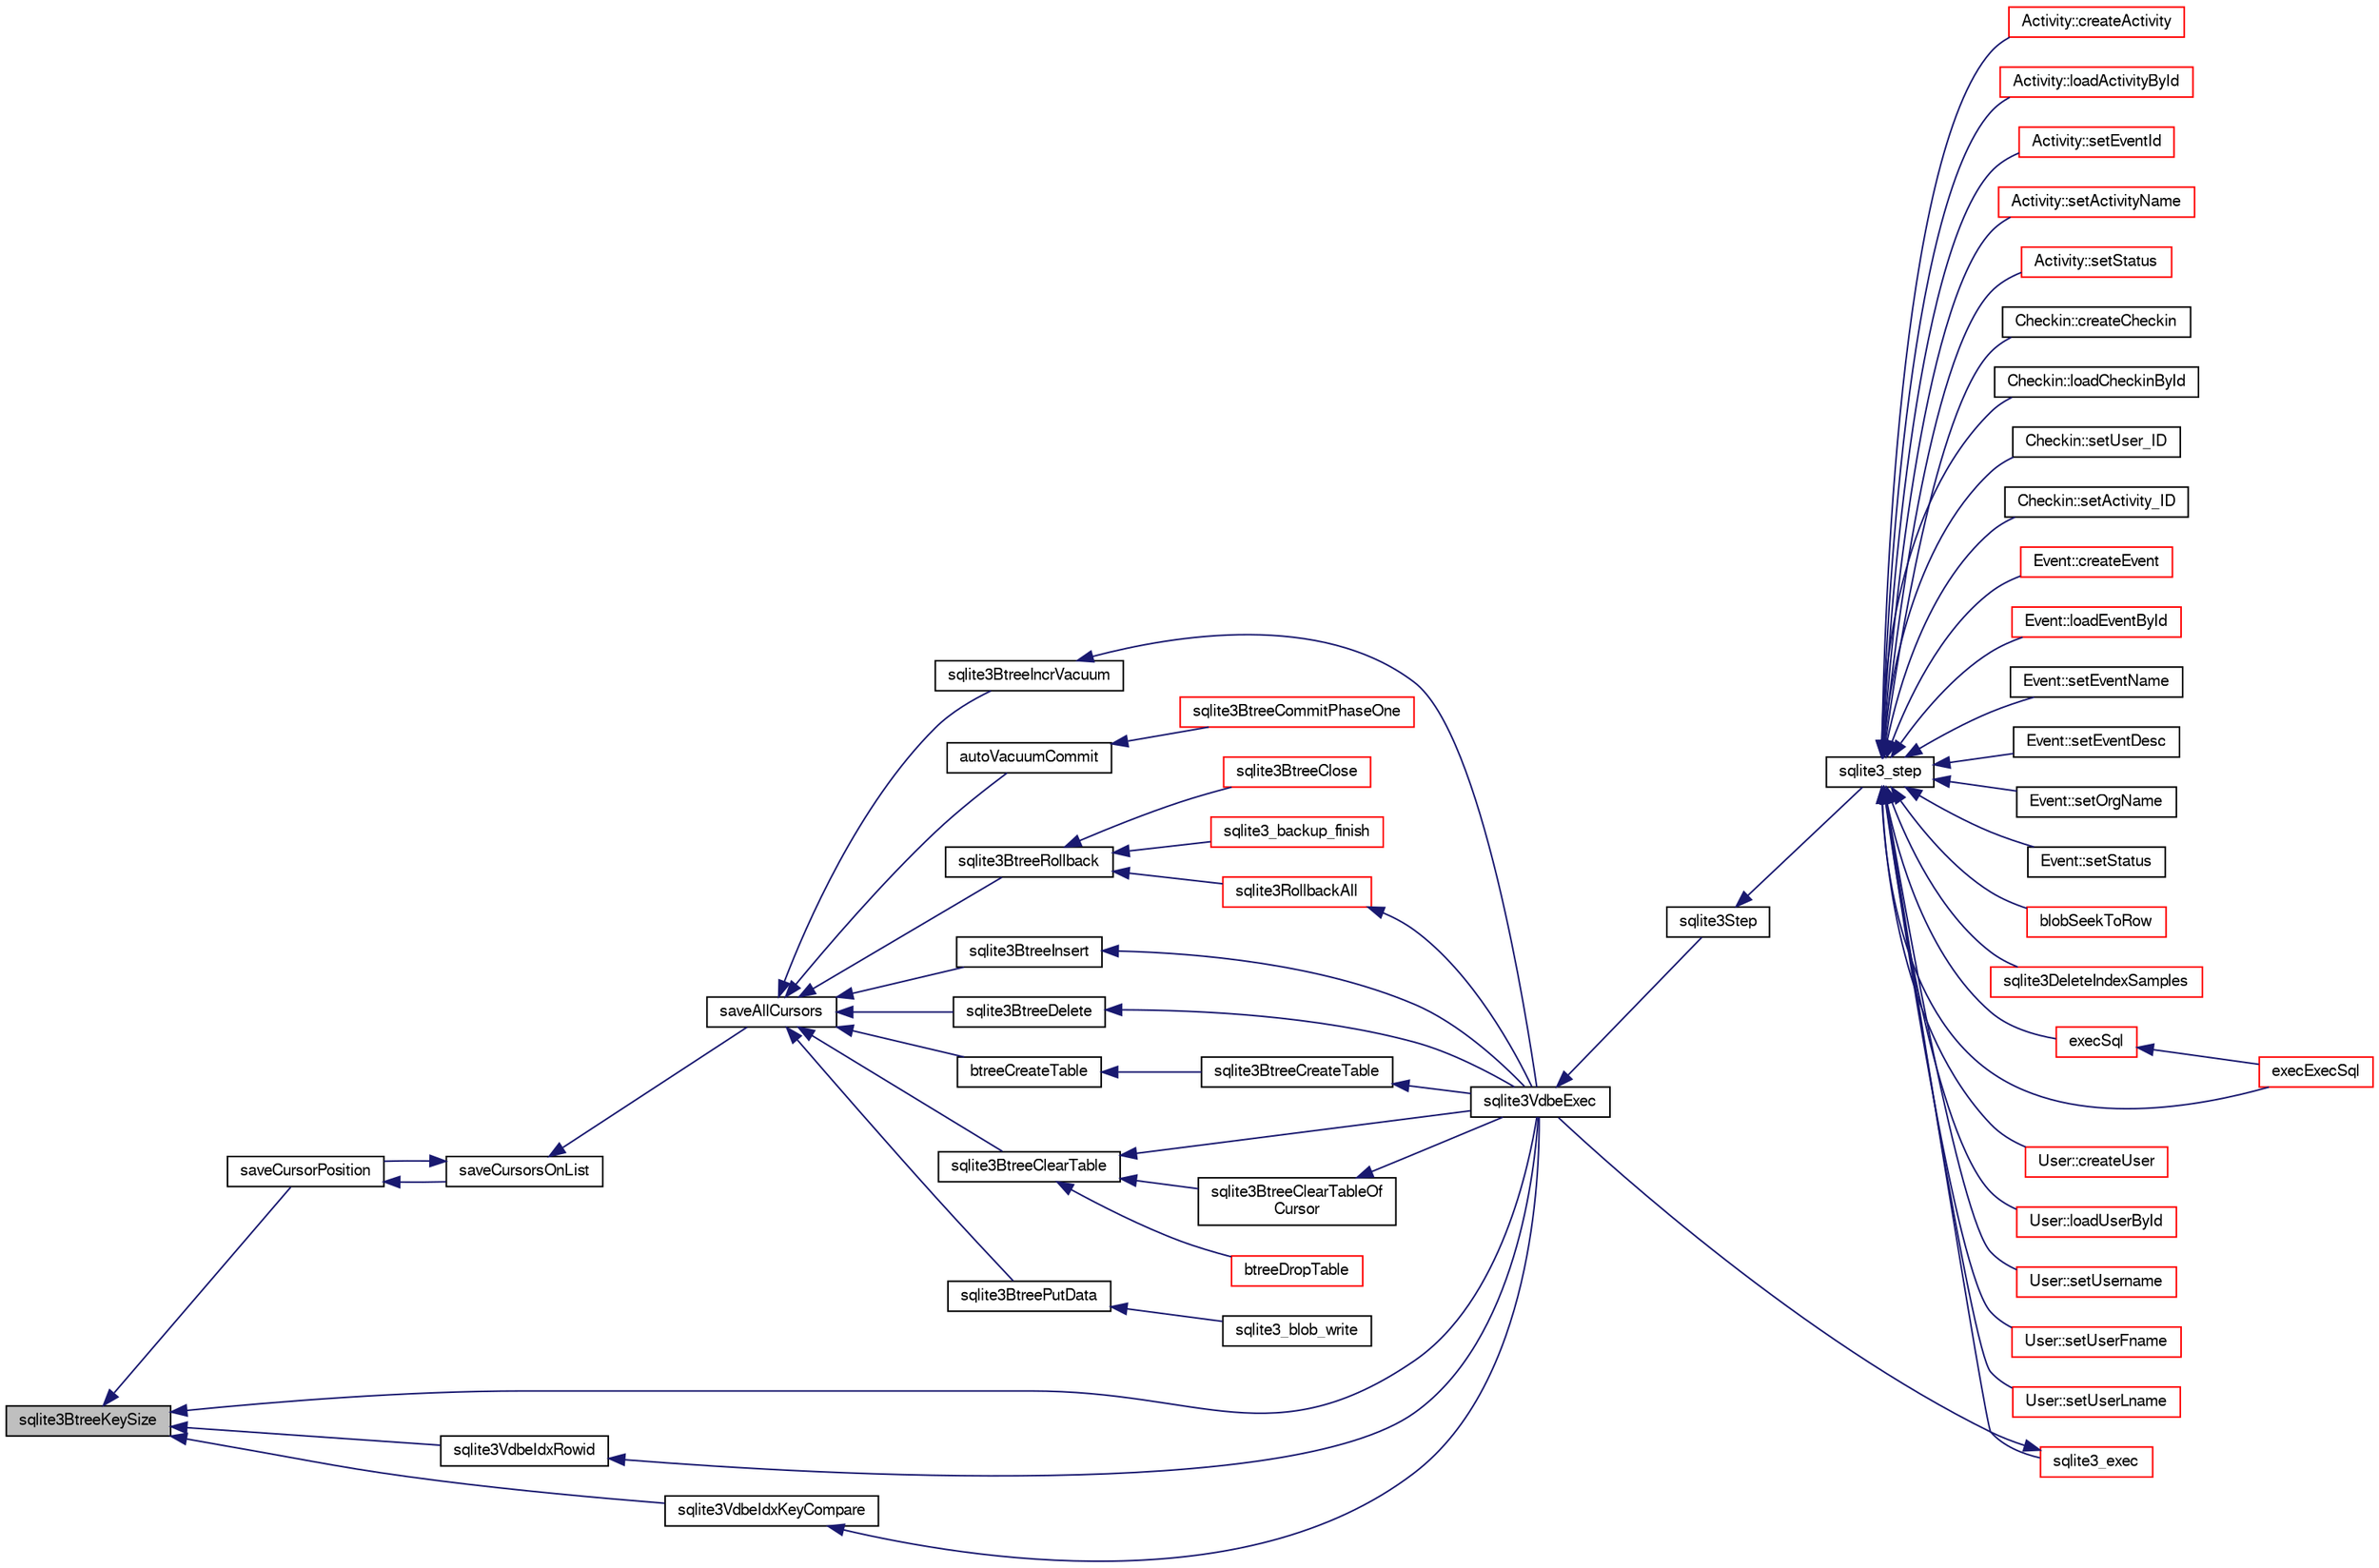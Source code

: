 digraph "sqlite3BtreeKeySize"
{
  edge [fontname="FreeSans",fontsize="10",labelfontname="FreeSans",labelfontsize="10"];
  node [fontname="FreeSans",fontsize="10",shape=record];
  rankdir="LR";
  Node456464 [label="sqlite3BtreeKeySize",height=0.2,width=0.4,color="black", fillcolor="grey75", style="filled", fontcolor="black"];
  Node456464 -> Node456465 [dir="back",color="midnightblue",fontsize="10",style="solid",fontname="FreeSans"];
  Node456465 [label="saveCursorPosition",height=0.2,width=0.4,color="black", fillcolor="white", style="filled",URL="$sqlite3_8c.html#a1fd19e15f7d2a03087f0c1f287dda917"];
  Node456465 -> Node456466 [dir="back",color="midnightblue",fontsize="10",style="solid",fontname="FreeSans"];
  Node456466 [label="saveCursorsOnList",height=0.2,width=0.4,color="black", fillcolor="white", style="filled",URL="$sqlite3_8c.html#a33cb455c167e82c225c04c6628a486e1"];
  Node456466 -> Node456465 [dir="back",color="midnightblue",fontsize="10",style="solid",fontname="FreeSans"];
  Node456466 -> Node456467 [dir="back",color="midnightblue",fontsize="10",style="solid",fontname="FreeSans"];
  Node456467 [label="saveAllCursors",height=0.2,width=0.4,color="black", fillcolor="white", style="filled",URL="$sqlite3_8c.html#add0c7a5086792caf465148beaadb913d"];
  Node456467 -> Node456468 [dir="back",color="midnightblue",fontsize="10",style="solid",fontname="FreeSans"];
  Node456468 [label="sqlite3BtreeIncrVacuum",height=0.2,width=0.4,color="black", fillcolor="white", style="filled",URL="$sqlite3_8c.html#a0b4c98acfd785fc6d5dc5c3237030318"];
  Node456468 -> Node456469 [dir="back",color="midnightblue",fontsize="10",style="solid",fontname="FreeSans"];
  Node456469 [label="sqlite3VdbeExec",height=0.2,width=0.4,color="black", fillcolor="white", style="filled",URL="$sqlite3_8c.html#a8ce40a614bdc56719c4d642b1e4dfb21"];
  Node456469 -> Node456470 [dir="back",color="midnightblue",fontsize="10",style="solid",fontname="FreeSans"];
  Node456470 [label="sqlite3Step",height=0.2,width=0.4,color="black", fillcolor="white", style="filled",URL="$sqlite3_8c.html#a3f2872e873e2758a4beedad1d5113554"];
  Node456470 -> Node456471 [dir="back",color="midnightblue",fontsize="10",style="solid",fontname="FreeSans"];
  Node456471 [label="sqlite3_step",height=0.2,width=0.4,color="black", fillcolor="white", style="filled",URL="$sqlite3_8h.html#ac1e491ce36b7471eb28387f7d3c74334"];
  Node456471 -> Node456472 [dir="back",color="midnightblue",fontsize="10",style="solid",fontname="FreeSans"];
  Node456472 [label="Activity::createActivity",height=0.2,width=0.4,color="red", fillcolor="white", style="filled",URL="$classActivity.html#a813cc5e52c14ab49b39014c134e3425b"];
  Node456471 -> Node456475 [dir="back",color="midnightblue",fontsize="10",style="solid",fontname="FreeSans"];
  Node456475 [label="Activity::loadActivityById",height=0.2,width=0.4,color="red", fillcolor="white", style="filled",URL="$classActivity.html#abe4ffb4f08a47212ebf9013259d9e7fd"];
  Node456471 -> Node456477 [dir="back",color="midnightblue",fontsize="10",style="solid",fontname="FreeSans"];
  Node456477 [label="Activity::setEventId",height=0.2,width=0.4,color="red", fillcolor="white", style="filled",URL="$classActivity.html#adb1d0fd0d08f473e068f0a4086bfa9ca"];
  Node456471 -> Node456478 [dir="back",color="midnightblue",fontsize="10",style="solid",fontname="FreeSans"];
  Node456478 [label="Activity::setActivityName",height=0.2,width=0.4,color="red", fillcolor="white", style="filled",URL="$classActivity.html#a62dc3737b33915a36086f9dd26d16a81"];
  Node456471 -> Node456479 [dir="back",color="midnightblue",fontsize="10",style="solid",fontname="FreeSans"];
  Node456479 [label="Activity::setStatus",height=0.2,width=0.4,color="red", fillcolor="white", style="filled",URL="$classActivity.html#af618135a7738f4d2a7ee147a8ef912ea"];
  Node456471 -> Node456480 [dir="back",color="midnightblue",fontsize="10",style="solid",fontname="FreeSans"];
  Node456480 [label="Checkin::createCheckin",height=0.2,width=0.4,color="black", fillcolor="white", style="filled",URL="$classCheckin.html#a4e40acdf7fff0e607f6de4f24f3a163c"];
  Node456471 -> Node456481 [dir="back",color="midnightblue",fontsize="10",style="solid",fontname="FreeSans"];
  Node456481 [label="Checkin::loadCheckinById",height=0.2,width=0.4,color="black", fillcolor="white", style="filled",URL="$classCheckin.html#a3461f70ea6c68475225f2a07f78a21e0"];
  Node456471 -> Node456482 [dir="back",color="midnightblue",fontsize="10",style="solid",fontname="FreeSans"];
  Node456482 [label="Checkin::setUser_ID",height=0.2,width=0.4,color="black", fillcolor="white", style="filled",URL="$classCheckin.html#a76ab640f4f912876dbebf183db5359c6"];
  Node456471 -> Node456483 [dir="back",color="midnightblue",fontsize="10",style="solid",fontname="FreeSans"];
  Node456483 [label="Checkin::setActivity_ID",height=0.2,width=0.4,color="black", fillcolor="white", style="filled",URL="$classCheckin.html#ab2ff3ec2604ec73a42af25874a00b232"];
  Node456471 -> Node456484 [dir="back",color="midnightblue",fontsize="10",style="solid",fontname="FreeSans"];
  Node456484 [label="Event::createEvent",height=0.2,width=0.4,color="red", fillcolor="white", style="filled",URL="$classEvent.html#a77adb9f4a46ffb32c2d931f0691f5903"];
  Node456471 -> Node456485 [dir="back",color="midnightblue",fontsize="10",style="solid",fontname="FreeSans"];
  Node456485 [label="Event::loadEventById",height=0.2,width=0.4,color="red", fillcolor="white", style="filled",URL="$classEvent.html#afa66cea33f722dbeecb69cc98fdea055"];
  Node456471 -> Node456486 [dir="back",color="midnightblue",fontsize="10",style="solid",fontname="FreeSans"];
  Node456486 [label="Event::setEventName",height=0.2,width=0.4,color="black", fillcolor="white", style="filled",URL="$classEvent.html#a10596b6ca077df05184e30d62b08729d"];
  Node456471 -> Node456487 [dir="back",color="midnightblue",fontsize="10",style="solid",fontname="FreeSans"];
  Node456487 [label="Event::setEventDesc",height=0.2,width=0.4,color="black", fillcolor="white", style="filled",URL="$classEvent.html#ae36b8377dcae792f1c5c4726024c981b"];
  Node456471 -> Node456488 [dir="back",color="midnightblue",fontsize="10",style="solid",fontname="FreeSans"];
  Node456488 [label="Event::setOrgName",height=0.2,width=0.4,color="black", fillcolor="white", style="filled",URL="$classEvent.html#a19aac0f776bd764563a54977656cf680"];
  Node456471 -> Node456489 [dir="back",color="midnightblue",fontsize="10",style="solid",fontname="FreeSans"];
  Node456489 [label="Event::setStatus",height=0.2,width=0.4,color="black", fillcolor="white", style="filled",URL="$classEvent.html#ab0a6b9285af0f4172eb841e2b80f8972"];
  Node456471 -> Node456490 [dir="back",color="midnightblue",fontsize="10",style="solid",fontname="FreeSans"];
  Node456490 [label="blobSeekToRow",height=0.2,width=0.4,color="red", fillcolor="white", style="filled",URL="$sqlite3_8c.html#afff57e13332b98c8a44a7cebe38962ab"];
  Node456471 -> Node456493 [dir="back",color="midnightblue",fontsize="10",style="solid",fontname="FreeSans"];
  Node456493 [label="sqlite3DeleteIndexSamples",height=0.2,width=0.4,color="red", fillcolor="white", style="filled",URL="$sqlite3_8c.html#aaeda0302fbf61397ec009f65bed047ef"];
  Node456471 -> Node456662 [dir="back",color="midnightblue",fontsize="10",style="solid",fontname="FreeSans"];
  Node456662 [label="sqlite3_exec",height=0.2,width=0.4,color="red", fillcolor="white", style="filled",URL="$sqlite3_8h.html#a97487ec8150e0bcc8fa392ab8f0e24db"];
  Node456662 -> Node456469 [dir="back",color="midnightblue",fontsize="10",style="solid",fontname="FreeSans"];
  Node456471 -> Node456653 [dir="back",color="midnightblue",fontsize="10",style="solid",fontname="FreeSans"];
  Node456653 [label="execSql",height=0.2,width=0.4,color="red", fillcolor="white", style="filled",URL="$sqlite3_8c.html#a7d16651b98a110662f4c265eff0246cb"];
  Node456653 -> Node456654 [dir="back",color="midnightblue",fontsize="10",style="solid",fontname="FreeSans"];
  Node456654 [label="execExecSql",height=0.2,width=0.4,color="red", fillcolor="white", style="filled",URL="$sqlite3_8c.html#ac1be09a6c047f21133d16378d301e0d4"];
  Node456471 -> Node456654 [dir="back",color="midnightblue",fontsize="10",style="solid",fontname="FreeSans"];
  Node456471 -> Node456656 [dir="back",color="midnightblue",fontsize="10",style="solid",fontname="FreeSans"];
  Node456656 [label="User::createUser",height=0.2,width=0.4,color="red", fillcolor="white", style="filled",URL="$classUser.html#a22ed673939e8cc0a136130b809bba513"];
  Node456471 -> Node456657 [dir="back",color="midnightblue",fontsize="10",style="solid",fontname="FreeSans"];
  Node456657 [label="User::loadUserById",height=0.2,width=0.4,color="red", fillcolor="white", style="filled",URL="$classUser.html#a863377665b7fb83c5547dcf9727f5092"];
  Node456471 -> Node456658 [dir="back",color="midnightblue",fontsize="10",style="solid",fontname="FreeSans"];
  Node456658 [label="User::setUsername",height=0.2,width=0.4,color="red", fillcolor="white", style="filled",URL="$classUser.html#aa0497022a136cb78de785b0a39ae60b1"];
  Node456471 -> Node456659 [dir="back",color="midnightblue",fontsize="10",style="solid",fontname="FreeSans"];
  Node456659 [label="User::setUserFname",height=0.2,width=0.4,color="red", fillcolor="white", style="filled",URL="$classUser.html#a72657eb55cd0ca437b4841a43f19912f"];
  Node456471 -> Node456660 [dir="back",color="midnightblue",fontsize="10",style="solid",fontname="FreeSans"];
  Node456660 [label="User::setUserLname",height=0.2,width=0.4,color="red", fillcolor="white", style="filled",URL="$classUser.html#aa25973387e5afe1aa6f60dd6545e33b5"];
  Node456467 -> Node456730 [dir="back",color="midnightblue",fontsize="10",style="solid",fontname="FreeSans"];
  Node456730 [label="autoVacuumCommit",height=0.2,width=0.4,color="black", fillcolor="white", style="filled",URL="$sqlite3_8c.html#a809d22c6311135ae3048adf41febaef0"];
  Node456730 -> Node456731 [dir="back",color="midnightblue",fontsize="10",style="solid",fontname="FreeSans"];
  Node456731 [label="sqlite3BtreeCommitPhaseOne",height=0.2,width=0.4,color="red", fillcolor="white", style="filled",URL="$sqlite3_8c.html#ae266cba101e64ad99a166f237532e262"];
  Node456467 -> Node456734 [dir="back",color="midnightblue",fontsize="10",style="solid",fontname="FreeSans"];
  Node456734 [label="sqlite3BtreeRollback",height=0.2,width=0.4,color="black", fillcolor="white", style="filled",URL="$sqlite3_8c.html#a317473acdafdd688385c8954f09de186"];
  Node456734 -> Node456735 [dir="back",color="midnightblue",fontsize="10",style="solid",fontname="FreeSans"];
  Node456735 [label="sqlite3BtreeClose",height=0.2,width=0.4,color="red", fillcolor="white", style="filled",URL="$sqlite3_8c.html#a729b65009b66a99200496b09c124df01"];
  Node456734 -> Node456699 [dir="back",color="midnightblue",fontsize="10",style="solid",fontname="FreeSans"];
  Node456699 [label="sqlite3_backup_finish",height=0.2,width=0.4,color="red", fillcolor="white", style="filled",URL="$sqlite3_8h.html#a176857dd58d99be53b6d7305533e0048"];
  Node456734 -> Node456687 [dir="back",color="midnightblue",fontsize="10",style="solid",fontname="FreeSans"];
  Node456687 [label="sqlite3RollbackAll",height=0.2,width=0.4,color="red", fillcolor="white", style="filled",URL="$sqlite3_8c.html#ad902dd388d73208539f557962e3fe6bb"];
  Node456687 -> Node456469 [dir="back",color="midnightblue",fontsize="10",style="solid",fontname="FreeSans"];
  Node456467 -> Node456740 [dir="back",color="midnightblue",fontsize="10",style="solid",fontname="FreeSans"];
  Node456740 [label="sqlite3BtreeInsert",height=0.2,width=0.4,color="black", fillcolor="white", style="filled",URL="$sqlite3_8c.html#aa6c6b68ed28d38984e5fa329794d7f02"];
  Node456740 -> Node456469 [dir="back",color="midnightblue",fontsize="10",style="solid",fontname="FreeSans"];
  Node456467 -> Node456741 [dir="back",color="midnightblue",fontsize="10",style="solid",fontname="FreeSans"];
  Node456741 [label="sqlite3BtreeDelete",height=0.2,width=0.4,color="black", fillcolor="white", style="filled",URL="$sqlite3_8c.html#a65c40cd7ec987dbd25392a180f388fe7"];
  Node456741 -> Node456469 [dir="back",color="midnightblue",fontsize="10",style="solid",fontname="FreeSans"];
  Node456467 -> Node456742 [dir="back",color="midnightblue",fontsize="10",style="solid",fontname="FreeSans"];
  Node456742 [label="btreeCreateTable",height=0.2,width=0.4,color="black", fillcolor="white", style="filled",URL="$sqlite3_8c.html#a48e09eaac366a6b585edd02553872954"];
  Node456742 -> Node456743 [dir="back",color="midnightblue",fontsize="10",style="solid",fontname="FreeSans"];
  Node456743 [label="sqlite3BtreeCreateTable",height=0.2,width=0.4,color="black", fillcolor="white", style="filled",URL="$sqlite3_8c.html#a1a9ef91a0faff12254ec3f58cade3291"];
  Node456743 -> Node456469 [dir="back",color="midnightblue",fontsize="10",style="solid",fontname="FreeSans"];
  Node456467 -> Node456744 [dir="back",color="midnightblue",fontsize="10",style="solid",fontname="FreeSans"];
  Node456744 [label="sqlite3BtreeClearTable",height=0.2,width=0.4,color="black", fillcolor="white", style="filled",URL="$sqlite3_8c.html#ac2fcbee7dcc155d776ecf9d5151f3872"];
  Node456744 -> Node456745 [dir="back",color="midnightblue",fontsize="10",style="solid",fontname="FreeSans"];
  Node456745 [label="sqlite3BtreeClearTableOf\lCursor",height=0.2,width=0.4,color="black", fillcolor="white", style="filled",URL="$sqlite3_8c.html#a31f4ef273f0625b74b993177f5903454"];
  Node456745 -> Node456469 [dir="back",color="midnightblue",fontsize="10",style="solid",fontname="FreeSans"];
  Node456744 -> Node456746 [dir="back",color="midnightblue",fontsize="10",style="solid",fontname="FreeSans"];
  Node456746 [label="btreeDropTable",height=0.2,width=0.4,color="red", fillcolor="white", style="filled",URL="$sqlite3_8c.html#abba4061ea34842db278e91f537d2c2ff"];
  Node456744 -> Node456469 [dir="back",color="midnightblue",fontsize="10",style="solid",fontname="FreeSans"];
  Node456467 -> Node456748 [dir="back",color="midnightblue",fontsize="10",style="solid",fontname="FreeSans"];
  Node456748 [label="sqlite3BtreePutData",height=0.2,width=0.4,color="black", fillcolor="white", style="filled",URL="$sqlite3_8c.html#a3de4f8662e8ea70d283bd57db1152a4c"];
  Node456748 -> Node456695 [dir="back",color="midnightblue",fontsize="10",style="solid",fontname="FreeSans"];
  Node456695 [label="sqlite3_blob_write",height=0.2,width=0.4,color="black", fillcolor="white", style="filled",URL="$sqlite3_8h.html#a0dd24c2ce4bfd36279ed96e8266b1d87"];
  Node456464 -> Node456749 [dir="back",color="midnightblue",fontsize="10",style="solid",fontname="FreeSans"];
  Node456749 [label="sqlite3VdbeIdxRowid",height=0.2,width=0.4,color="black", fillcolor="white", style="filled",URL="$sqlite3_8c.html#a1a759afe6bc723418d03214c07ba410f"];
  Node456749 -> Node456469 [dir="back",color="midnightblue",fontsize="10",style="solid",fontname="FreeSans"];
  Node456464 -> Node456750 [dir="back",color="midnightblue",fontsize="10",style="solid",fontname="FreeSans"];
  Node456750 [label="sqlite3VdbeIdxKeyCompare",height=0.2,width=0.4,color="black", fillcolor="white", style="filled",URL="$sqlite3_8c.html#a633ec6b384086f70ef61b64a5269afc9"];
  Node456750 -> Node456469 [dir="back",color="midnightblue",fontsize="10",style="solid",fontname="FreeSans"];
  Node456464 -> Node456469 [dir="back",color="midnightblue",fontsize="10",style="solid",fontname="FreeSans"];
}
